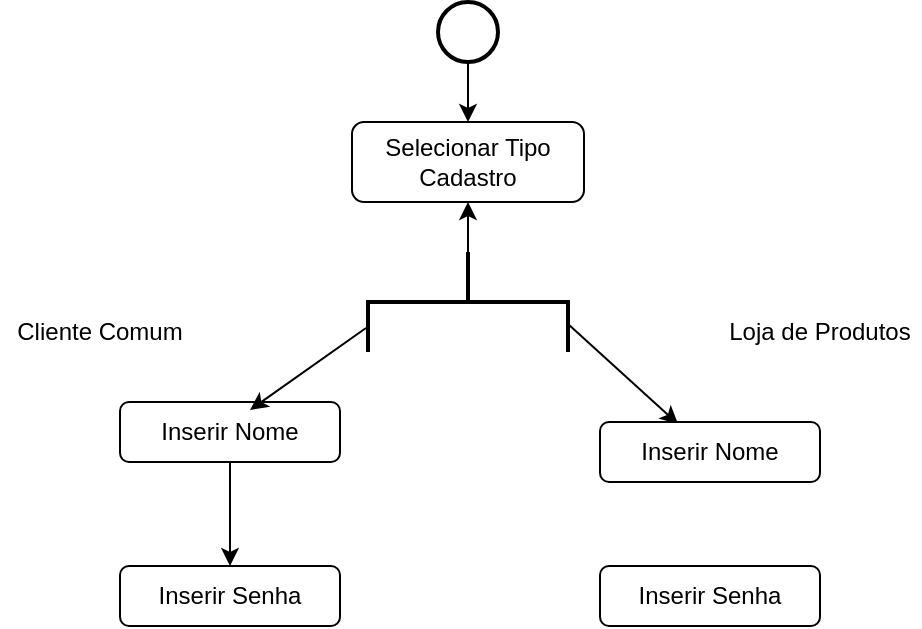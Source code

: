 <mxfile version="28.1.2">
  <diagram name="Página-1" id="aEJzc5Zqnv4OwEgxN_t_">
    <mxGraphModel dx="872" dy="473" grid="1" gridSize="10" guides="1" tooltips="1" connect="1" arrows="1" fold="1" page="1" pageScale="1" pageWidth="827" pageHeight="1169" math="0" shadow="0">
      <root>
        <mxCell id="0" />
        <mxCell id="1" parent="0" />
        <mxCell id="Y0mAPRSTsMdzHMWOPFTO-8" style="edgeStyle=orthogonalEdgeStyle;rounded=0;orthogonalLoop=1;jettySize=auto;html=1;entryX=0.5;entryY=0;entryDx=0;entryDy=0;" edge="1" parent="1" source="Y0mAPRSTsMdzHMWOPFTO-1" target="Y0mAPRSTsMdzHMWOPFTO-7">
          <mxGeometry relative="1" as="geometry" />
        </mxCell>
        <mxCell id="Y0mAPRSTsMdzHMWOPFTO-1" value="" style="strokeWidth=2;html=1;shape=mxgraph.flowchart.start_2;whiteSpace=wrap;" vertex="1" parent="1">
          <mxGeometry x="399" y="30" width="30" height="30" as="geometry" />
        </mxCell>
        <mxCell id="Y0mAPRSTsMdzHMWOPFTO-6" style="edgeStyle=orthogonalEdgeStyle;rounded=0;orthogonalLoop=1;jettySize=auto;html=1;entryX=0.5;entryY=0;entryDx=0;entryDy=0;" edge="1" parent="1" source="Y0mAPRSTsMdzHMWOPFTO-2" target="Y0mAPRSTsMdzHMWOPFTO-4">
          <mxGeometry relative="1" as="geometry" />
        </mxCell>
        <mxCell id="Y0mAPRSTsMdzHMWOPFTO-2" value="Inserir Nome" style="rounded=1;whiteSpace=wrap;html=1;" vertex="1" parent="1">
          <mxGeometry x="240" y="230" width="110" height="30" as="geometry" />
        </mxCell>
        <mxCell id="Y0mAPRSTsMdzHMWOPFTO-4" value="Inserir&lt;span style=&quot;background-color: transparent; color: light-dark(rgb(0, 0, 0), rgb(255, 255, 255));&quot;&gt;&amp;nbsp;Senha&lt;/span&gt;" style="rounded=1;whiteSpace=wrap;html=1;" vertex="1" parent="1">
          <mxGeometry x="240" y="312" width="110" height="30" as="geometry" />
        </mxCell>
        <mxCell id="Y0mAPRSTsMdzHMWOPFTO-7" value="Selecionar Tipo Cadastro" style="rounded=1;whiteSpace=wrap;html=1;" vertex="1" parent="1">
          <mxGeometry x="356" y="90" width="116" height="40" as="geometry" />
        </mxCell>
        <mxCell id="Y0mAPRSTsMdzHMWOPFTO-10" style="edgeStyle=orthogonalEdgeStyle;rounded=0;orthogonalLoop=1;jettySize=auto;html=1;" edge="1" parent="1" source="Y0mAPRSTsMdzHMWOPFTO-9" target="Y0mAPRSTsMdzHMWOPFTO-7">
          <mxGeometry relative="1" as="geometry" />
        </mxCell>
        <mxCell id="Y0mAPRSTsMdzHMWOPFTO-9" value="" style="strokeWidth=2;html=1;shape=mxgraph.flowchart.annotation_2;align=left;labelPosition=right;pointerEvents=1;rotation=90;" vertex="1" parent="1">
          <mxGeometry x="389" y="130" width="50" height="100" as="geometry" />
        </mxCell>
        <mxCell id="Y0mAPRSTsMdzHMWOPFTO-11" value="" style="endArrow=classic;html=1;rounded=0;exitX=0.76;exitY=1.02;exitDx=0;exitDy=0;exitPerimeter=0;entryX=0.591;entryY=0.133;entryDx=0;entryDy=0;entryPerimeter=0;" edge="1" parent="1" target="Y0mAPRSTsMdzHMWOPFTO-2">
          <mxGeometry width="50" height="50" relative="1" as="geometry">
            <mxPoint x="363" y="193" as="sourcePoint" />
            <mxPoint x="362.05" y="255.01" as="targetPoint" />
          </mxGeometry>
        </mxCell>
        <mxCell id="Y0mAPRSTsMdzHMWOPFTO-12" value="" style="endArrow=classic;html=1;rounded=0;exitX=0.72;exitY=0;exitDx=0;exitDy=0;exitPerimeter=0;entryX=0.355;entryY=0.033;entryDx=0;entryDy=0;entryPerimeter=0;" edge="1" parent="1" source="Y0mAPRSTsMdzHMWOPFTO-9" target="Y0mAPRSTsMdzHMWOPFTO-13">
          <mxGeometry width="50" height="50" relative="1" as="geometry">
            <mxPoint x="464" y="210" as="sourcePoint" />
            <mxPoint x="463" y="250" as="targetPoint" />
          </mxGeometry>
        </mxCell>
        <mxCell id="Y0mAPRSTsMdzHMWOPFTO-13" value="Inserir Nome" style="rounded=1;whiteSpace=wrap;html=1;" vertex="1" parent="1">
          <mxGeometry x="480" y="240" width="110" height="30" as="geometry" />
        </mxCell>
        <mxCell id="Y0mAPRSTsMdzHMWOPFTO-14" value="Inserir&lt;span style=&quot;background-color: transparent; color: light-dark(rgb(0, 0, 0), rgb(255, 255, 255));&quot;&gt;&amp;nbsp;Senha&lt;/span&gt;" style="rounded=1;whiteSpace=wrap;html=1;" vertex="1" parent="1">
          <mxGeometry x="480" y="312" width="110" height="30" as="geometry" />
        </mxCell>
        <mxCell id="Y0mAPRSTsMdzHMWOPFTO-15" value="Cliente Comum" style="text;html=1;align=center;verticalAlign=middle;whiteSpace=wrap;rounded=0;" vertex="1" parent="1">
          <mxGeometry x="180" y="180" width="100" height="30" as="geometry" />
        </mxCell>
        <mxCell id="Y0mAPRSTsMdzHMWOPFTO-16" value="Loja de Produtos" style="text;html=1;align=center;verticalAlign=middle;whiteSpace=wrap;rounded=0;" vertex="1" parent="1">
          <mxGeometry x="540" y="180" width="100" height="30" as="geometry" />
        </mxCell>
      </root>
    </mxGraphModel>
  </diagram>
</mxfile>
